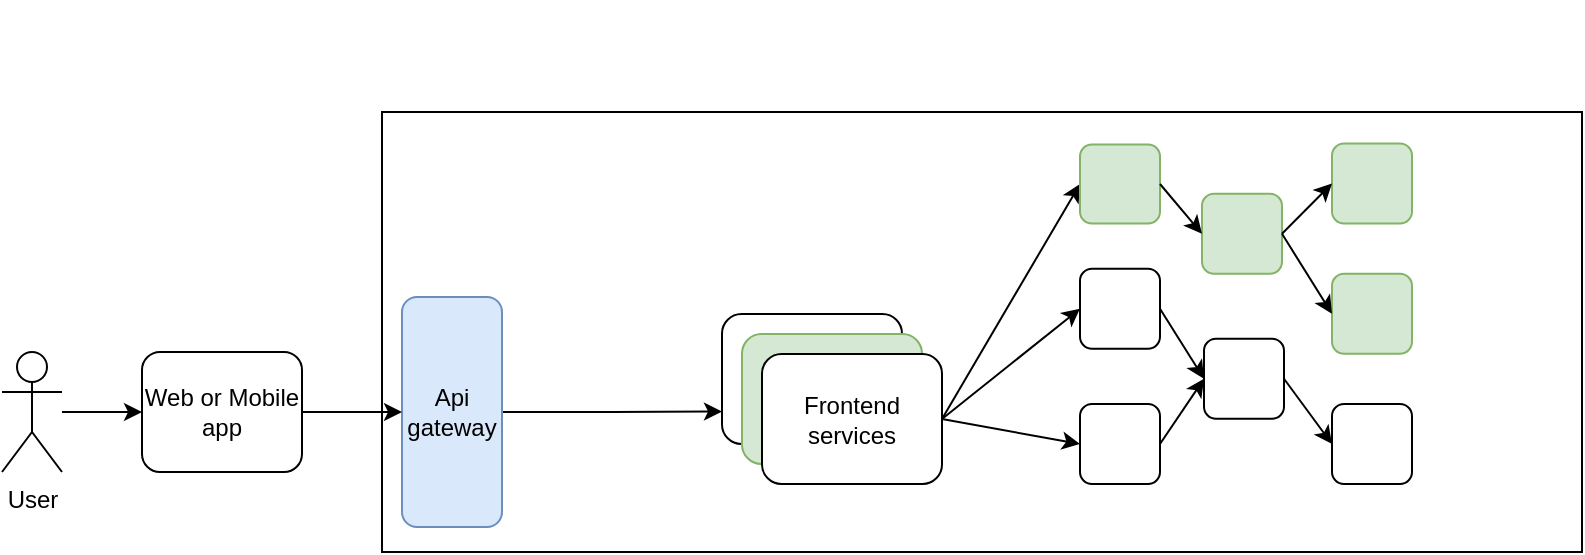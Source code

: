 <mxfile version="23.1.6" type="github">
  <diagram name="Page-1" id="ikckmo8GSgjBZVpFgyjq">
    <mxGraphModel dx="1222" dy="1734" grid="1" gridSize="10" guides="1" tooltips="1" connect="1" arrows="1" fold="1" page="1" pageScale="1" pageWidth="850" pageHeight="1100" math="0" shadow="0">
      <root>
        <mxCell id="0" />
        <mxCell id="1" parent="0" />
        <mxCell id="SuBXrvFWJu1r78OlMXcg-40" value="" style="rounded=0;whiteSpace=wrap;html=1;" vertex="1" parent="1">
          <mxGeometry x="220" y="20" width="600" height="220" as="geometry" />
        </mxCell>
        <mxCell id="SuBXrvFWJu1r78OlMXcg-21" value="" style="edgeStyle=orthogonalEdgeStyle;rounded=0;orthogonalLoop=1;jettySize=auto;html=1;" edge="1" parent="1" source="SuBXrvFWJu1r78OlMXcg-13" target="SuBXrvFWJu1r78OlMXcg-20">
          <mxGeometry relative="1" as="geometry" />
        </mxCell>
        <mxCell id="SuBXrvFWJu1r78OlMXcg-13" value="User" style="shape=umlActor;verticalLabelPosition=bottom;verticalAlign=top;html=1;outlineConnect=0;" vertex="1" parent="1">
          <mxGeometry x="30" y="140" width="30" height="60" as="geometry" />
        </mxCell>
        <mxCell id="SuBXrvFWJu1r78OlMXcg-17" value="" style="edgeStyle=orthogonalEdgeStyle;rounded=0;orthogonalLoop=1;jettySize=auto;html=1;entryX=0;entryY=0.75;entryDx=0;entryDy=0;exitX=1;exitY=0.5;exitDx=0;exitDy=0;" edge="1" parent="1" source="SuBXrvFWJu1r78OlMXcg-14" target="SuBXrvFWJu1r78OlMXcg-16">
          <mxGeometry relative="1" as="geometry">
            <mxPoint x="300" y="270" as="sourcePoint" />
          </mxGeometry>
        </mxCell>
        <mxCell id="SuBXrvFWJu1r78OlMXcg-14" value="Api gateway" style="rounded=1;whiteSpace=wrap;html=1;fillColor=#dae8fc;strokeColor=#6c8ebf;" vertex="1" parent="1">
          <mxGeometry x="230" y="112.5" width="50" height="115" as="geometry" />
        </mxCell>
        <mxCell id="SuBXrvFWJu1r78OlMXcg-16" value="" style="rounded=1;whiteSpace=wrap;html=1;" vertex="1" parent="1">
          <mxGeometry x="390" y="121" width="90" height="65" as="geometry" />
        </mxCell>
        <mxCell id="SuBXrvFWJu1r78OlMXcg-18" value="" style="rounded=1;whiteSpace=wrap;html=1;fillColor=#d5e8d4;strokeColor=#82b366;" vertex="1" parent="1">
          <mxGeometry x="400" y="131" width="90" height="65" as="geometry" />
        </mxCell>
        <mxCell id="SuBXrvFWJu1r78OlMXcg-43" value="" style="rounded=0;orthogonalLoop=1;jettySize=auto;html=1;entryX=0;entryY=0.5;entryDx=0;entryDy=0;exitX=1;exitY=0.5;exitDx=0;exitDy=0;" edge="1" parent="1" source="SuBXrvFWJu1r78OlMXcg-19" target="SuBXrvFWJu1r78OlMXcg-23">
          <mxGeometry relative="1" as="geometry" />
        </mxCell>
        <mxCell id="SuBXrvFWJu1r78OlMXcg-19" value="Frontend services" style="rounded=1;whiteSpace=wrap;html=1;" vertex="1" parent="1">
          <mxGeometry x="410" y="141" width="90" height="65" as="geometry" />
        </mxCell>
        <mxCell id="SuBXrvFWJu1r78OlMXcg-22" value="" style="edgeStyle=orthogonalEdgeStyle;rounded=0;orthogonalLoop=1;jettySize=auto;html=1;" edge="1" parent="1" source="SuBXrvFWJu1r78OlMXcg-20" target="SuBXrvFWJu1r78OlMXcg-14">
          <mxGeometry relative="1" as="geometry" />
        </mxCell>
        <mxCell id="SuBXrvFWJu1r78OlMXcg-20" value="Web or Mobile app" style="rounded=1;whiteSpace=wrap;html=1;" vertex="1" parent="1">
          <mxGeometry x="100" y="140" width="80" height="60" as="geometry" />
        </mxCell>
        <mxCell id="SuBXrvFWJu1r78OlMXcg-23" value="" style="rounded=1;whiteSpace=wrap;html=1;fillColor=#d5e8d4;strokeColor=#82b366;" vertex="1" parent="1">
          <mxGeometry x="569" y="36.25" width="40" height="39.5" as="geometry" />
        </mxCell>
        <mxCell id="SuBXrvFWJu1r78OlMXcg-24" value="" style="rounded=1;whiteSpace=wrap;html=1;" vertex="1" parent="1">
          <mxGeometry x="569" y="98.38" width="40" height="40" as="geometry" />
        </mxCell>
        <mxCell id="SuBXrvFWJu1r78OlMXcg-25" value="" style="rounded=1;whiteSpace=wrap;html=1;" vertex="1" parent="1">
          <mxGeometry x="569" y="166" width="40" height="40" as="geometry" />
        </mxCell>
        <mxCell id="SuBXrvFWJu1r78OlMXcg-26" value="" style="rounded=1;whiteSpace=wrap;html=1;fillColor=#d5e8d4;strokeColor=#82b366;" vertex="1" parent="1">
          <mxGeometry x="695" y="35.75" width="40" height="40" as="geometry" />
        </mxCell>
        <mxCell id="SuBXrvFWJu1r78OlMXcg-27" value="" style="rounded=1;whiteSpace=wrap;html=1;fillColor=#d5e8d4;strokeColor=#82b366;" vertex="1" parent="1">
          <mxGeometry x="695" y="100.88" width="40" height="40" as="geometry" />
        </mxCell>
        <mxCell id="SuBXrvFWJu1r78OlMXcg-28" value="" style="rounded=1;whiteSpace=wrap;html=1;" vertex="1" parent="1">
          <mxGeometry x="695" y="166" width="40" height="40" as="geometry" />
        </mxCell>
        <mxCell id="SuBXrvFWJu1r78OlMXcg-29" value="" style="rounded=1;whiteSpace=wrap;html=1;fillColor=#d5e8d4;strokeColor=#82b366;" vertex="1" parent="1">
          <mxGeometry x="630" y="60.88" width="40" height="40" as="geometry" />
        </mxCell>
        <mxCell id="SuBXrvFWJu1r78OlMXcg-30" value="" style="rounded=1;whiteSpace=wrap;html=1;" vertex="1" parent="1">
          <mxGeometry x="631" y="133.38" width="40" height="40" as="geometry" />
        </mxCell>
        <mxCell id="SuBXrvFWJu1r78OlMXcg-41" value="" style="shape=image;verticalLabelPosition=bottom;labelBackgroundColor=default;verticalAlign=top;aspect=fixed;imageAspect=0;image=https://upload.wikimedia.org/wikipedia/commons/thumb/9/93/Amazon_Web_Services_Logo.svg/2560px-Amazon_Web_Services_Logo.svg.png;" vertex="1" parent="1">
          <mxGeometry x="685" y="-36" width="60" height="35.95" as="geometry" />
        </mxCell>
        <mxCell id="SuBXrvFWJu1r78OlMXcg-44" value="" style="rounded=0;orthogonalLoop=1;jettySize=auto;html=1;entryX=0;entryY=0.5;entryDx=0;entryDy=0;exitX=1;exitY=0.5;exitDx=0;exitDy=0;" edge="1" parent="1" source="SuBXrvFWJu1r78OlMXcg-19" target="SuBXrvFWJu1r78OlMXcg-24">
          <mxGeometry relative="1" as="geometry">
            <mxPoint x="510" y="162" as="sourcePoint" />
            <mxPoint x="579" y="128" as="targetPoint" />
          </mxGeometry>
        </mxCell>
        <mxCell id="SuBXrvFWJu1r78OlMXcg-45" value="" style="rounded=0;orthogonalLoop=1;jettySize=auto;html=1;entryX=0;entryY=0.5;entryDx=0;entryDy=0;exitX=1;exitY=0.5;exitDx=0;exitDy=0;" edge="1" parent="1" source="SuBXrvFWJu1r78OlMXcg-19" target="SuBXrvFWJu1r78OlMXcg-25">
          <mxGeometry relative="1" as="geometry">
            <mxPoint x="520" y="172" as="sourcePoint" />
            <mxPoint x="589" y="138" as="targetPoint" />
          </mxGeometry>
        </mxCell>
        <mxCell id="SuBXrvFWJu1r78OlMXcg-46" value="" style="rounded=0;orthogonalLoop=1;jettySize=auto;html=1;entryX=0;entryY=0.5;entryDx=0;entryDy=0;exitX=1;exitY=0.5;exitDx=0;exitDy=0;" edge="1" parent="1" source="SuBXrvFWJu1r78OlMXcg-23" target="SuBXrvFWJu1r78OlMXcg-29">
          <mxGeometry relative="1" as="geometry">
            <mxPoint x="510" y="184" as="sourcePoint" />
            <mxPoint x="579" y="196" as="targetPoint" />
          </mxGeometry>
        </mxCell>
        <mxCell id="SuBXrvFWJu1r78OlMXcg-47" value="" style="rounded=0;orthogonalLoop=1;jettySize=auto;html=1;entryX=0;entryY=0.5;entryDx=0;entryDy=0;exitX=1;exitY=0.5;exitDx=0;exitDy=0;" edge="1" parent="1" source="SuBXrvFWJu1r78OlMXcg-24" target="SuBXrvFWJu1r78OlMXcg-30">
          <mxGeometry relative="1" as="geometry">
            <mxPoint x="520" y="194" as="sourcePoint" />
            <mxPoint x="589" y="206" as="targetPoint" />
          </mxGeometry>
        </mxCell>
        <mxCell id="SuBXrvFWJu1r78OlMXcg-48" value="" style="rounded=0;orthogonalLoop=1;jettySize=auto;html=1;entryX=0;entryY=0.5;entryDx=0;entryDy=0;exitX=1;exitY=0.5;exitDx=0;exitDy=0;" edge="1" parent="1" source="SuBXrvFWJu1r78OlMXcg-25" target="SuBXrvFWJu1r78OlMXcg-30">
          <mxGeometry relative="1" as="geometry">
            <mxPoint x="530" y="204" as="sourcePoint" />
            <mxPoint x="599" y="216" as="targetPoint" />
          </mxGeometry>
        </mxCell>
        <mxCell id="SuBXrvFWJu1r78OlMXcg-49" value="" style="rounded=0;orthogonalLoop=1;jettySize=auto;html=1;entryX=0;entryY=0.5;entryDx=0;entryDy=0;exitX=1;exitY=0.5;exitDx=0;exitDy=0;" edge="1" parent="1" source="SuBXrvFWJu1r78OlMXcg-30" target="SuBXrvFWJu1r78OlMXcg-28">
          <mxGeometry relative="1" as="geometry">
            <mxPoint x="540" y="214" as="sourcePoint" />
            <mxPoint x="609" y="226" as="targetPoint" />
          </mxGeometry>
        </mxCell>
        <mxCell id="SuBXrvFWJu1r78OlMXcg-50" value="" style="rounded=0;orthogonalLoop=1;jettySize=auto;html=1;entryX=0;entryY=0.5;entryDx=0;entryDy=0;exitX=1;exitY=0.5;exitDx=0;exitDy=0;" edge="1" parent="1" source="SuBXrvFWJu1r78OlMXcg-29" target="SuBXrvFWJu1r78OlMXcg-27">
          <mxGeometry relative="1" as="geometry">
            <mxPoint x="550" y="224" as="sourcePoint" />
            <mxPoint x="619" y="236" as="targetPoint" />
          </mxGeometry>
        </mxCell>
        <mxCell id="SuBXrvFWJu1r78OlMXcg-51" value="" style="rounded=0;orthogonalLoop=1;jettySize=auto;html=1;entryX=0;entryY=0.5;entryDx=0;entryDy=0;exitX=1;exitY=0.5;exitDx=0;exitDy=0;" edge="1" parent="1" source="SuBXrvFWJu1r78OlMXcg-29" target="SuBXrvFWJu1r78OlMXcg-26">
          <mxGeometry relative="1" as="geometry">
            <mxPoint x="560" y="234" as="sourcePoint" />
            <mxPoint x="629" y="246" as="targetPoint" />
          </mxGeometry>
        </mxCell>
      </root>
    </mxGraphModel>
  </diagram>
</mxfile>
